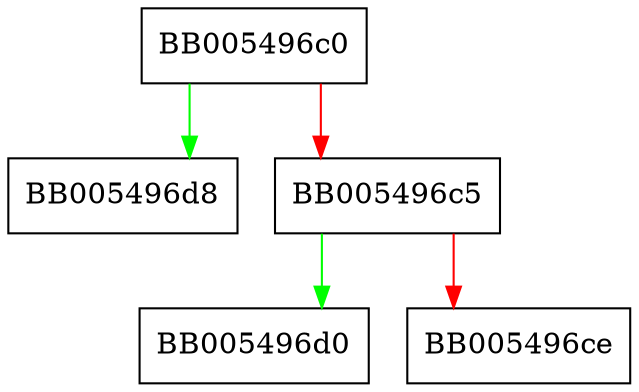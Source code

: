 digraph BN_div_word {
  node [shape="box"];
  graph [splines=ortho];
  BB005496c0 -> BB005496d8 [color="green"];
  BB005496c0 -> BB005496c5 [color="red"];
  BB005496c5 -> BB005496d0 [color="green"];
  BB005496c5 -> BB005496ce [color="red"];
}